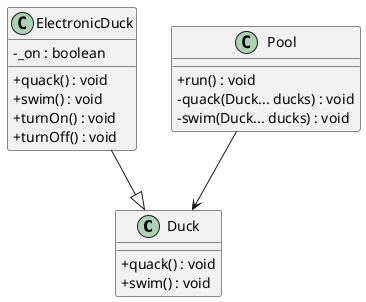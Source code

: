 @startuml BeforeRefactoring
skinparam classAttributeIconSize 0

' Duck class
class Duck {
  + quack() : void
  + swim() : void
}

' ElectronicDuck class extending Duck (violates LSP)
class ElectronicDuck {
  - _on : boolean
  + quack() : void
  + swim() : void
  + turnOn() : void
  + turnOff() : void
}

' Pool class
class Pool {
  + run() : void
  - quack(Duck... ducks) : void
  - swim(Duck... ducks) : void
}

' Relationships
ElectronicDuck --|> Duck
Pool --> Duck

@enduml
